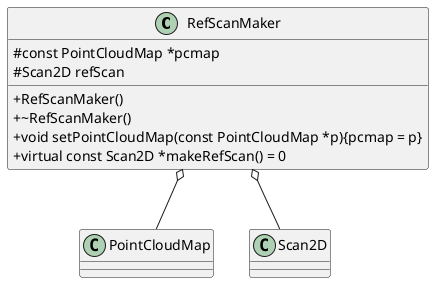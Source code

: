 @startuml

skinparam classAttributeIconSize 0

class RefScanMaker{
    # const PointCloudMap *pcmap
    # Scan2D refScan
    + RefScanMaker()
    + ~RefScanMaker()
    + void setPointCloudMap(const PointCloudMap *p){pcmap = p}
    + virtual const Scan2D *makeRefScan() = 0
}

RefScanMaker o-- PointCloudMap
RefScanMaker o-- Scan2D

@enduml
